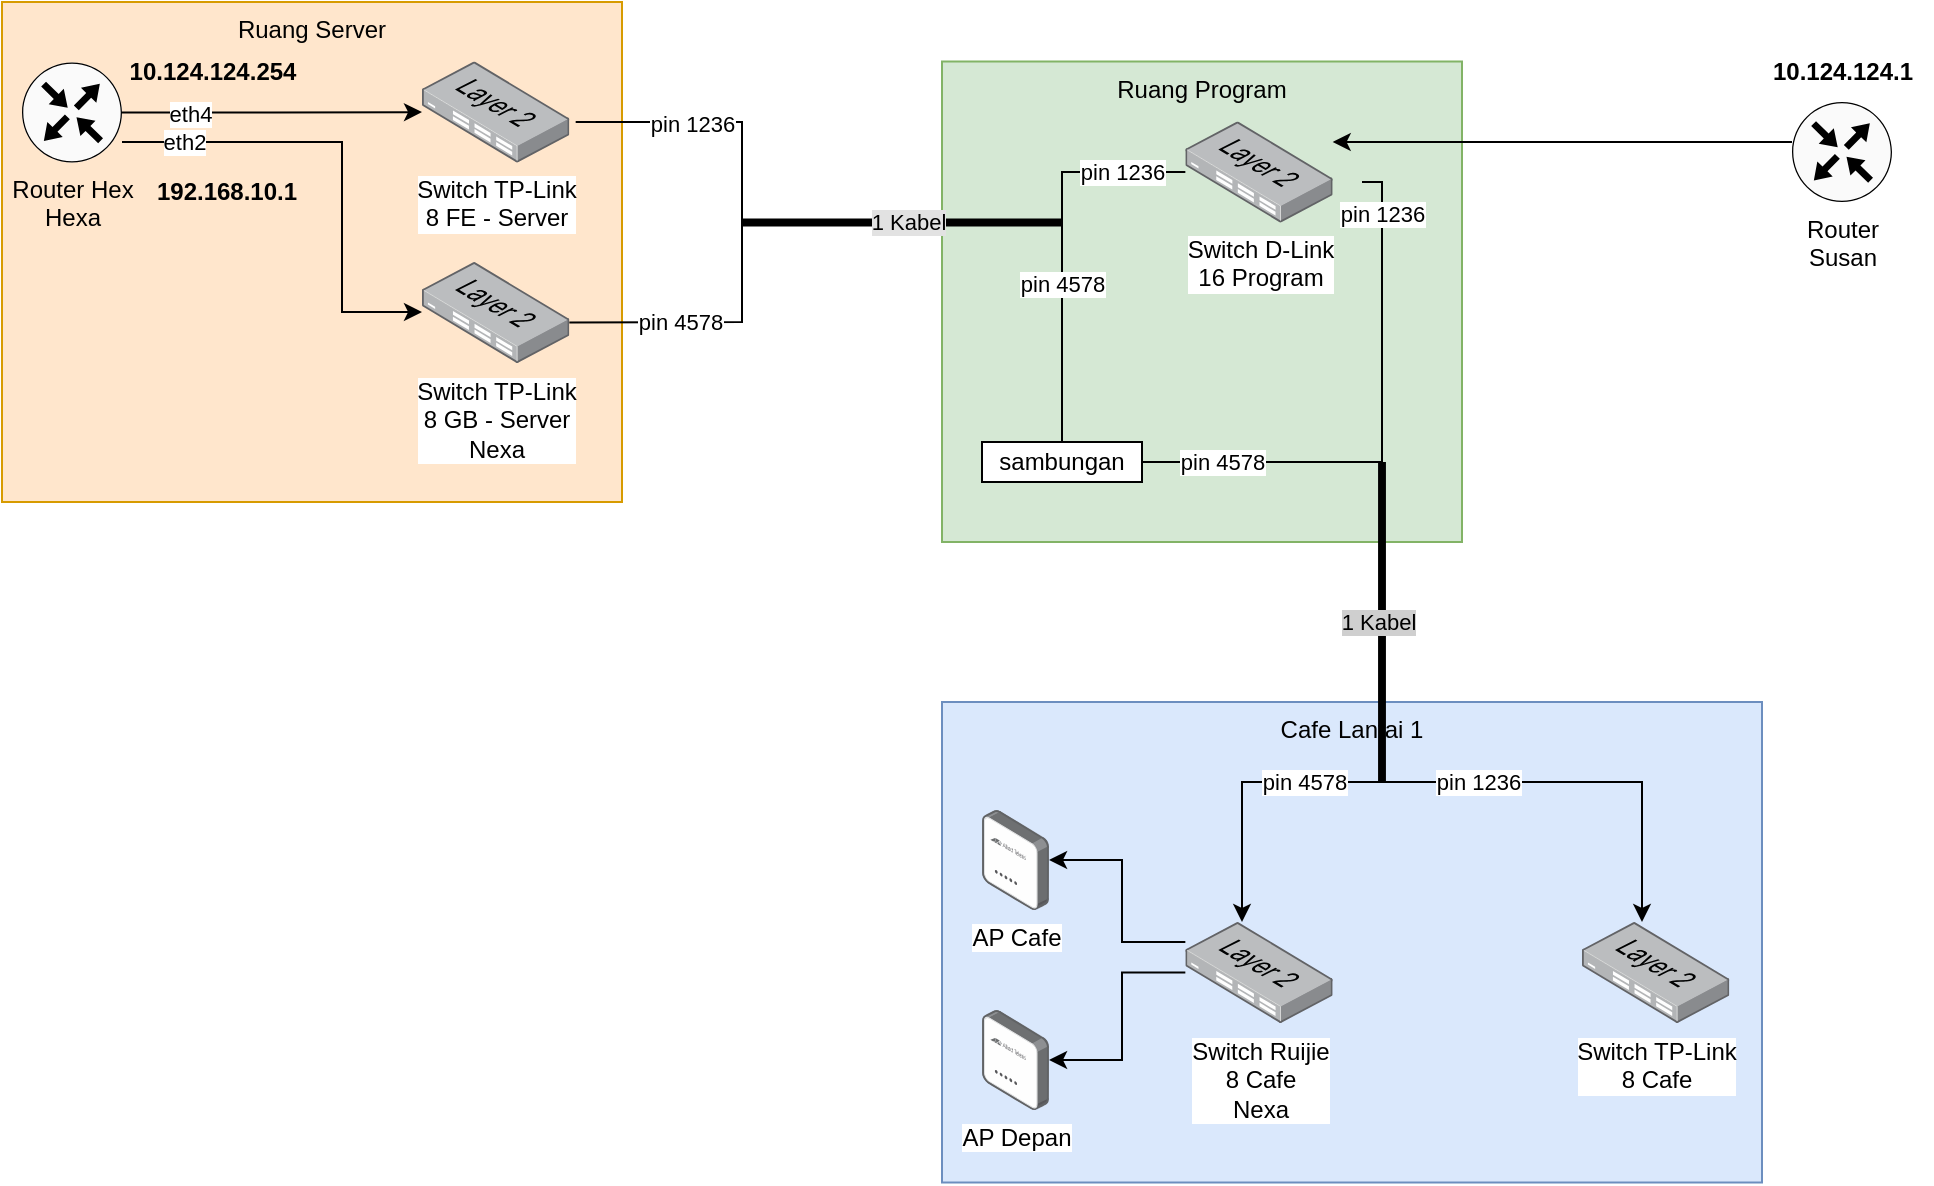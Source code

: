 <mxfile version="28.2.5">
  <diagram name="Halaman-1" id="Mw-yg8ZVXgWlmnLBL7tn">
    <mxGraphModel dx="805" dy="685" grid="1" gridSize="10" guides="1" tooltips="1" connect="1" arrows="1" fold="1" page="1" pageScale="1" pageWidth="1169" pageHeight="827" math="0" shadow="0">
      <root>
        <mxCell id="0" />
        <mxCell id="1" parent="0" />
        <mxCell id="5B4XER01SiziGpCRieDg-51" value="Cafe Lantai 1" style="rounded=0;whiteSpace=wrap;html=1;fillColor=#dae8fc;strokeColor=#6c8ebf;verticalAlign=top;" parent="1" vertex="1">
          <mxGeometry x="500" y="360" width="410" height="240.25" as="geometry" />
        </mxCell>
        <mxCell id="5B4XER01SiziGpCRieDg-24" value="Ruang Server" style="rounded=0;whiteSpace=wrap;html=1;fillColor=#ffe6cc;strokeColor=#d79b00;verticalAlign=top;" parent="1" vertex="1">
          <mxGeometry x="30" y="10" width="310" height="250" as="geometry" />
        </mxCell>
        <mxCell id="5B4XER01SiziGpCRieDg-20" value="Ruang Program" style="rounded=0;whiteSpace=wrap;html=1;fillColor=#d5e8d4;strokeColor=#82b366;verticalAlign=top;" parent="1" vertex="1">
          <mxGeometry x="500" y="39.75" width="260" height="240.25" as="geometry" />
        </mxCell>
        <mxCell id="5B4XER01SiziGpCRieDg-4" value="" style="edgeStyle=orthogonalEdgeStyle;rounded=0;orthogonalLoop=1;jettySize=auto;html=1;" parent="1" source="5B4XER01SiziGpCRieDg-1" target="5B4XER01SiziGpCRieDg-2" edge="1">
          <mxGeometry relative="1" as="geometry">
            <Array as="points">
              <mxPoint x="200" y="80" />
              <mxPoint x="200" y="165" />
            </Array>
          </mxGeometry>
        </mxCell>
        <mxCell id="5B4XER01SiziGpCRieDg-5" value="eth2" style="edgeLabel;html=1;align=center;verticalAlign=middle;resizable=0;points=[];" parent="5B4XER01SiziGpCRieDg-4" vertex="1" connectable="0">
          <mxGeometry x="-0.735" relative="1" as="geometry">
            <mxPoint as="offset" />
          </mxGeometry>
        </mxCell>
        <mxCell id="5B4XER01SiziGpCRieDg-16" style="edgeStyle=orthogonalEdgeStyle;rounded=0;orthogonalLoop=1;jettySize=auto;html=1;" parent="1" source="5B4XER01SiziGpCRieDg-1" target="5B4XER01SiziGpCRieDg-15" edge="1">
          <mxGeometry relative="1" as="geometry" />
        </mxCell>
        <mxCell id="5B4XER01SiziGpCRieDg-17" value="eth4" style="edgeLabel;html=1;align=center;verticalAlign=middle;resizable=0;points=[];" parent="5B4XER01SiziGpCRieDg-16" vertex="1" connectable="0">
          <mxGeometry x="-0.553" relative="1" as="geometry">
            <mxPoint as="offset" />
          </mxGeometry>
        </mxCell>
        <mxCell id="5B4XER01SiziGpCRieDg-1" value="Router Hex&lt;div&gt;Hexa&lt;/div&gt;" style="sketch=0;points=[[0.5,0,0],[1,0.5,0],[0.5,1,0],[0,0.5,0],[0.145,0.145,0],[0.856,0.145,0],[0.855,0.856,0],[0.145,0.855,0]];verticalLabelPosition=bottom;html=1;verticalAlign=top;aspect=fixed;align=center;pointerEvents=1;shape=mxgraph.cisco19.rect;prIcon=router;fillColor=#FAFAFA;strokeColor=light-dark(#000000,#000000);" parent="1" vertex="1">
          <mxGeometry x="40" y="40.25" width="50" height="50" as="geometry" />
        </mxCell>
        <mxCell id="5B4XER01SiziGpCRieDg-2" value="Switch TP-Link&lt;div&gt;8 GB - Server&lt;/div&gt;&lt;div&gt;Nexa&lt;/div&gt;" style="image;points=[];aspect=fixed;html=1;align=center;shadow=0;dashed=0;image=img/lib/allied_telesis/switch/Switch_24_port_L2.svg;" parent="1" vertex="1">
          <mxGeometry x="240" y="140" width="73.67" height="50.5" as="geometry" />
        </mxCell>
        <mxCell id="5B4XER01SiziGpCRieDg-3" value="AP Cafe" style="image;points=[];aspect=fixed;html=1;align=center;shadow=0;dashed=0;image=img/lib/allied_telesis/wireless/Access_Point_Indoor.svg;" parent="1" vertex="1">
          <mxGeometry x="520" y="414" width="33.52" height="50" as="geometry" />
        </mxCell>
        <mxCell id="5B4XER01SiziGpCRieDg-6" value="Switch D-Link&lt;div&gt;16 Program&lt;/div&gt;" style="image;points=[];aspect=fixed;html=1;align=center;shadow=0;dashed=0;image=img/lib/allied_telesis/switch/Switch_24_port_L2.svg;" parent="1" vertex="1">
          <mxGeometry x="621.67" y="69.75" width="73.67" height="50.5" as="geometry" />
        </mxCell>
        <mxCell id="5B4XER01SiziGpCRieDg-59" style="edgeStyle=orthogonalEdgeStyle;rounded=0;orthogonalLoop=1;jettySize=auto;html=1;" parent="1" source="5B4XER01SiziGpCRieDg-7" target="5B4XER01SiziGpCRieDg-3" edge="1">
          <mxGeometry relative="1" as="geometry">
            <Array as="points">
              <mxPoint x="590" y="480" />
              <mxPoint x="590" y="439" />
            </Array>
          </mxGeometry>
        </mxCell>
        <mxCell id="5B4XER01SiziGpCRieDg-60" style="edgeStyle=orthogonalEdgeStyle;rounded=0;orthogonalLoop=1;jettySize=auto;html=1;" parent="1" source="5B4XER01SiziGpCRieDg-7" target="5B4XER01SiziGpCRieDg-58" edge="1">
          <mxGeometry relative="1" as="geometry">
            <Array as="points">
              <mxPoint x="590" y="495" />
              <mxPoint x="590" y="539" />
            </Array>
          </mxGeometry>
        </mxCell>
        <mxCell id="5B4XER01SiziGpCRieDg-7" value="Switch Ruijie&lt;div&gt;8 Cafe&lt;/div&gt;&lt;div&gt;Nexa&lt;/div&gt;" style="image;points=[];aspect=fixed;html=1;align=center;shadow=0;dashed=0;image=img/lib/allied_telesis/switch/Switch_24_port_L2.svg;" parent="1" vertex="1">
          <mxGeometry x="621.67" y="470" width="73.67" height="50.5" as="geometry" />
        </mxCell>
        <mxCell id="5B4XER01SiziGpCRieDg-13" value="Switch TP-Link&lt;div&gt;8 Cafe&lt;/div&gt;" style="image;points=[];aspect=fixed;html=1;align=center;shadow=0;dashed=0;image=img/lib/allied_telesis/switch/Switch_24_port_L2.svg;" parent="1" vertex="1">
          <mxGeometry x="820" y="470" width="73.67" height="50.5" as="geometry" />
        </mxCell>
        <mxCell id="5B4XER01SiziGpCRieDg-15" value="Switch TP-Link&lt;div&gt;8 FE - Server&lt;/div&gt;" style="image;points=[];aspect=fixed;html=1;align=center;shadow=0;dashed=0;image=img/lib/allied_telesis/switch/Switch_24_port_L2.svg;" parent="1" vertex="1">
          <mxGeometry x="240" y="39.75" width="73.67" height="50.5" as="geometry" />
        </mxCell>
        <mxCell id="5B4XER01SiziGpCRieDg-63" style="edgeStyle=orthogonalEdgeStyle;rounded=0;orthogonalLoop=1;jettySize=auto;html=1;" parent="1" source="5B4XER01SiziGpCRieDg-25" target="5B4XER01SiziGpCRieDg-6" edge="1">
          <mxGeometry relative="1" as="geometry">
            <Array as="points">
              <mxPoint x="870" y="80" />
              <mxPoint x="870" y="80" />
            </Array>
          </mxGeometry>
        </mxCell>
        <mxCell id="5B4XER01SiziGpCRieDg-25" value="Router&lt;div&gt;Susan&lt;/div&gt;" style="sketch=0;points=[[0.5,0,0],[1,0.5,0],[0.5,1,0],[0,0.5,0],[0.145,0.145,0],[0.856,0.145,0],[0.855,0.856,0],[0.145,0.855,0]];verticalLabelPosition=bottom;html=1;verticalAlign=top;aspect=fixed;align=center;pointerEvents=1;shape=mxgraph.cisco19.rect;prIcon=router;fillColor=#FAFAFA;strokeColor=light-dark(#000000,#000000);" parent="1" vertex="1">
          <mxGeometry x="925" y="60" width="50" height="50" as="geometry" />
        </mxCell>
        <mxCell id="5B4XER01SiziGpCRieDg-28" value="10.124.124.1" style="text;html=1;align=center;verticalAlign=middle;resizable=0;points=[];autosize=1;strokeColor=none;fillColor=none;fontStyle=1" parent="1" vertex="1">
          <mxGeometry x="905" y="30" width="90" height="30" as="geometry" />
        </mxCell>
        <mxCell id="5B4XER01SiziGpCRieDg-29" value="192.168.10.1" style="text;html=1;align=center;verticalAlign=middle;resizable=0;points=[];autosize=1;strokeColor=none;fillColor=none;fontStyle=1" parent="1" vertex="1">
          <mxGeometry x="96.84" y="90.25" width="90" height="30" as="geometry" />
        </mxCell>
        <mxCell id="5B4XER01SiziGpCRieDg-30" value="" style="endArrow=none;html=1;rounded=0;strokeWidth=3.937;startSize=5.905;" parent="1" edge="1">
          <mxGeometry width="50" height="50" relative="1" as="geometry">
            <mxPoint x="400" y="120.25" as="sourcePoint" />
            <mxPoint x="560" y="120.25" as="targetPoint" />
          </mxGeometry>
        </mxCell>
        <mxCell id="5B4XER01SiziGpCRieDg-49" value="1 Kabel" style="edgeLabel;html=1;align=center;verticalAlign=middle;resizable=0;points=[];labelBackgroundColor=#E2E2E2;" parent="5B4XER01SiziGpCRieDg-30" vertex="1" connectable="0">
          <mxGeometry x="0.03" y="1" relative="1" as="geometry">
            <mxPoint as="offset" />
          </mxGeometry>
        </mxCell>
        <mxCell id="5B4XER01SiziGpCRieDg-31" value="" style="endArrow=none;html=1;rounded=0;" parent="1" edge="1">
          <mxGeometry width="50" height="50" relative="1" as="geometry">
            <mxPoint x="316.84" y="70" as="sourcePoint" />
            <mxPoint x="400" y="160" as="targetPoint" />
            <Array as="points">
              <mxPoint x="400" y="70" />
            </Array>
          </mxGeometry>
        </mxCell>
        <mxCell id="5B4XER01SiziGpCRieDg-32" value="pin 1236" style="edgeLabel;html=1;align=center;verticalAlign=middle;resizable=0;points=[];" parent="5B4XER01SiziGpCRieDg-31" vertex="1" connectable="0">
          <mxGeometry x="-0.332" y="-1" relative="1" as="geometry">
            <mxPoint as="offset" />
          </mxGeometry>
        </mxCell>
        <mxCell id="5B4XER01SiziGpCRieDg-33" value="" style="endArrow=none;html=1;rounded=0;" parent="1" edge="1">
          <mxGeometry width="50" height="50" relative="1" as="geometry">
            <mxPoint x="313.67" y="170.25" as="sourcePoint" />
            <mxPoint x="400" y="160" as="targetPoint" />
            <Array as="points">
              <mxPoint x="400" y="170" />
            </Array>
          </mxGeometry>
        </mxCell>
        <mxCell id="5B4XER01SiziGpCRieDg-34" value="pin 4578" style="edgeLabel;html=1;align=center;verticalAlign=middle;resizable=0;points=[];" parent="5B4XER01SiziGpCRieDg-33" vertex="1" connectable="0">
          <mxGeometry x="0.365" y="1" relative="1" as="geometry">
            <mxPoint x="-10" y="1" as="offset" />
          </mxGeometry>
        </mxCell>
        <mxCell id="5B4XER01SiziGpCRieDg-35" value="" style="endArrow=none;html=1;rounded=0;strokeWidth=3.937;startSize=5.905;" parent="1" edge="1">
          <mxGeometry width="50" height="50" relative="1" as="geometry">
            <mxPoint x="720" y="400" as="sourcePoint" />
            <mxPoint x="720" y="240" as="targetPoint" />
          </mxGeometry>
        </mxCell>
        <mxCell id="5B4XER01SiziGpCRieDg-50" value="1 Kabel" style="edgeLabel;html=1;align=center;verticalAlign=middle;resizable=0;points=[];labelBackgroundColor=#CFCFCF;" parent="5B4XER01SiziGpCRieDg-35" vertex="1" connectable="0">
          <mxGeometry y="2" relative="1" as="geometry">
            <mxPoint as="offset" />
          </mxGeometry>
        </mxCell>
        <mxCell id="5B4XER01SiziGpCRieDg-36" value="" style="endArrow=none;html=1;rounded=0;exitX=0.5;exitY=0;exitDx=0;exitDy=0;" parent="1" source="5B4XER01SiziGpCRieDg-39" edge="1">
          <mxGeometry width="50" height="50" relative="1" as="geometry">
            <mxPoint x="760" y="240" as="sourcePoint" />
            <mxPoint x="560" y="120" as="targetPoint" />
            <Array as="points" />
          </mxGeometry>
        </mxCell>
        <mxCell id="5B4XER01SiziGpCRieDg-37" value="pin 4578" style="edgeLabel;html=1;align=center;verticalAlign=middle;resizable=0;points=[];" parent="5B4XER01SiziGpCRieDg-36" vertex="1" connectable="0">
          <mxGeometry x="0.886" y="1" relative="1" as="geometry">
            <mxPoint x="1" y="24" as="offset" />
          </mxGeometry>
        </mxCell>
        <mxCell id="5B4XER01SiziGpCRieDg-41" value="" style="endArrow=none;html=1;rounded=0;" parent="1" target="5B4XER01SiziGpCRieDg-39" edge="1">
          <mxGeometry width="50" height="50" relative="1" as="geometry">
            <mxPoint x="720" y="240" as="sourcePoint" />
            <mxPoint x="560" y="120" as="targetPoint" />
            <Array as="points" />
          </mxGeometry>
        </mxCell>
        <mxCell id="5B4XER01SiziGpCRieDg-43" value="pin 4578" style="edgeLabel;html=1;align=center;verticalAlign=middle;resizable=0;points=[];" parent="5B4XER01SiziGpCRieDg-41" vertex="1" connectable="0">
          <mxGeometry x="-0.767" y="1" relative="1" as="geometry">
            <mxPoint x="-66" y="-1" as="offset" />
          </mxGeometry>
        </mxCell>
        <mxCell id="5B4XER01SiziGpCRieDg-39" value="sambungan" style="rounded=0;whiteSpace=wrap;html=1;" parent="1" vertex="1">
          <mxGeometry x="520" y="230" width="80" height="20" as="geometry" />
        </mxCell>
        <mxCell id="5B4XER01SiziGpCRieDg-45" value="" style="endArrow=none;html=1;rounded=0;" parent="1" source="5B4XER01SiziGpCRieDg-6" edge="1">
          <mxGeometry width="50" height="50" relative="1" as="geometry">
            <mxPoint x="420" y="270" as="sourcePoint" />
            <mxPoint x="560" y="120" as="targetPoint" />
            <Array as="points">
              <mxPoint x="560" y="95" />
            </Array>
          </mxGeometry>
        </mxCell>
        <mxCell id="5B4XER01SiziGpCRieDg-46" value="pin 1236" style="edgeLabel;html=1;align=center;verticalAlign=middle;resizable=0;points=[];" parent="5B4XER01SiziGpCRieDg-45" vertex="1" connectable="0">
          <mxGeometry x="0.147" y="-2" relative="1" as="geometry">
            <mxPoint x="18" y="2" as="offset" />
          </mxGeometry>
        </mxCell>
        <mxCell id="5B4XER01SiziGpCRieDg-47" value="" style="endArrow=none;html=1;rounded=0;" parent="1" edge="1">
          <mxGeometry width="50" height="50" relative="1" as="geometry">
            <mxPoint x="710" y="100" as="sourcePoint" />
            <mxPoint x="720" y="240" as="targetPoint" />
            <Array as="points">
              <mxPoint x="720" y="100" />
            </Array>
          </mxGeometry>
        </mxCell>
        <mxCell id="5B4XER01SiziGpCRieDg-48" value="pin 1236" style="edgeLabel;html=1;align=center;verticalAlign=middle;resizable=0;points=[];" parent="5B4XER01SiziGpCRieDg-47" vertex="1" connectable="0">
          <mxGeometry x="-0.661" relative="1" as="geometry">
            <mxPoint as="offset" />
          </mxGeometry>
        </mxCell>
        <mxCell id="5B4XER01SiziGpCRieDg-53" value="" style="endArrow=classic;html=1;rounded=0;" parent="1" edge="1">
          <mxGeometry width="50" height="50" relative="1" as="geometry">
            <mxPoint x="720" y="400" as="sourcePoint" />
            <mxPoint x="650" y="470" as="targetPoint" />
            <Array as="points">
              <mxPoint x="650" y="400" />
            </Array>
          </mxGeometry>
        </mxCell>
        <mxCell id="5B4XER01SiziGpCRieDg-56" value="pin 4578" style="edgeLabel;html=1;align=center;verticalAlign=middle;resizable=0;points=[];" parent="5B4XER01SiziGpCRieDg-53" vertex="1" connectable="0">
          <mxGeometry x="-0.451" y="-1" relative="1" as="geometry">
            <mxPoint x="-1" y="1" as="offset" />
          </mxGeometry>
        </mxCell>
        <mxCell id="5B4XER01SiziGpCRieDg-54" value="" style="endArrow=classic;html=1;rounded=0;" parent="1" edge="1">
          <mxGeometry width="50" height="50" relative="1" as="geometry">
            <mxPoint x="720" y="400" as="sourcePoint" />
            <mxPoint x="850" y="470" as="targetPoint" />
            <Array as="points">
              <mxPoint x="850" y="400" />
            </Array>
          </mxGeometry>
        </mxCell>
        <mxCell id="5B4XER01SiziGpCRieDg-57" value="pin 1236" style="edgeLabel;html=1;align=center;verticalAlign=middle;resizable=0;points=[];" parent="5B4XER01SiziGpCRieDg-54" vertex="1" connectable="0">
          <mxGeometry x="-0.626" relative="1" as="geometry">
            <mxPoint x="10" as="offset" />
          </mxGeometry>
        </mxCell>
        <mxCell id="5B4XER01SiziGpCRieDg-58" value="AP Depan" style="image;points=[];aspect=fixed;html=1;align=center;shadow=0;dashed=0;image=img/lib/allied_telesis/wireless/Access_Point_Indoor.svg;" parent="1" vertex="1">
          <mxGeometry x="520" y="514" width="33.52" height="50" as="geometry" />
        </mxCell>
        <mxCell id="5B4XER01SiziGpCRieDg-61" value="10.124.124.254" style="text;html=1;align=center;verticalAlign=middle;resizable=0;points=[];autosize=1;strokeColor=none;fillColor=none;fontStyle=1" parent="1" vertex="1">
          <mxGeometry x="80.0" y="30" width="110" height="30" as="geometry" />
        </mxCell>
      </root>
    </mxGraphModel>
  </diagram>
</mxfile>
